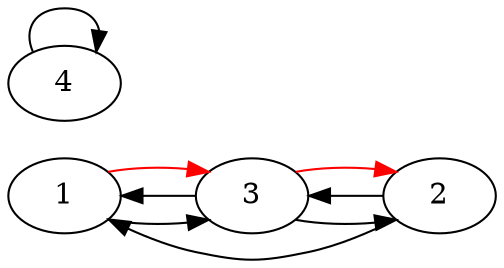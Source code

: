 digraph { 
	rankdir=LR; 
	1 -> 3;
	2 -> 1;
	2 -> 3;
	3 -> 1;
	3 -> 2;
	4 -> 4;
	1 -> 3[color=red, penwidth=1.0];	3 -> 2[color=red, penwidth=1.0];}
